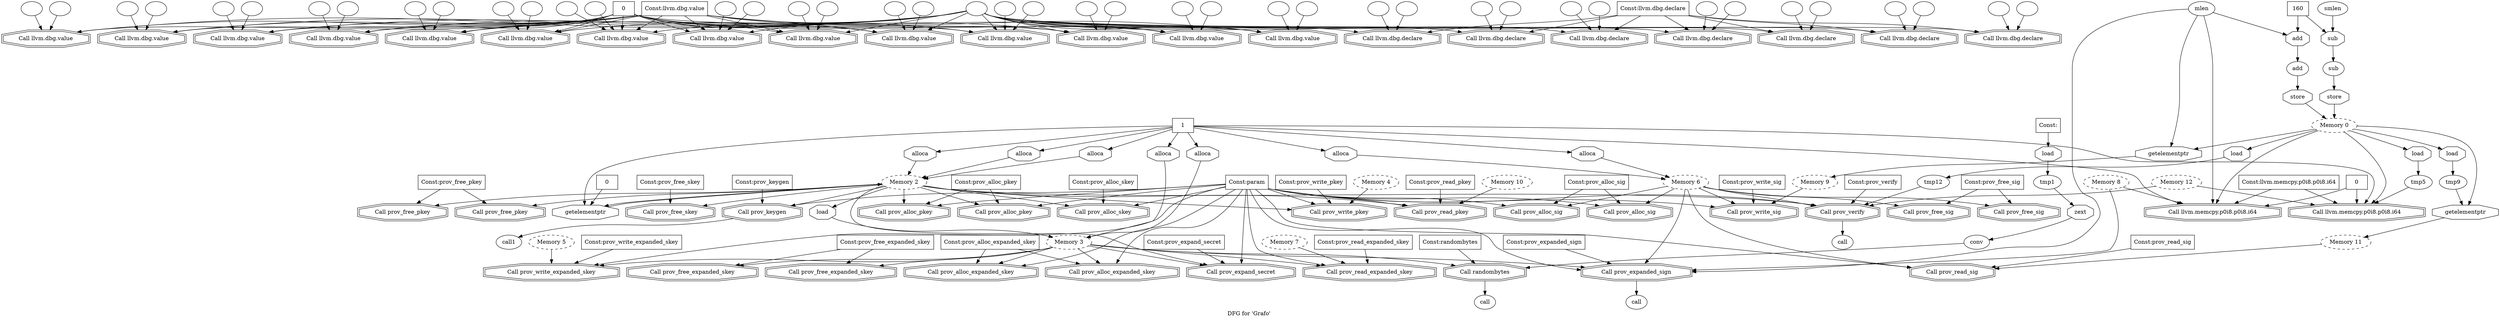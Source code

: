 digraph "DFG for 'Grafo'  "{
label="DFG for 'Grafo' ";
node_7[shape=ellipse,style=solid,label=""]
node_6[shape=doubleoctagon,style=solid,label="Call llvm.dbg.value"]
"node_7"->"node_6"
node_8[shape=box,style=solid,label="0"]
"node_8"->"node_6"
node_12[shape=doubleoctagon,style=solid,label="Call llvm.dbg.value"]
"node_8"->"node_12"
node_63[shape=doubleoctagon,style=solid,label="Call llvm.dbg.value"]
"node_8"->"node_63"
node_66[shape=doubleoctagon,style=solid,label="Call llvm.dbg.value"]
"node_8"->"node_66"
node_69[shape=doubleoctagon,style=solid,label="Call llvm.dbg.value"]
"node_8"->"node_69"
node_72[shape=doubleoctagon,style=solid,label="Call llvm.dbg.value"]
"node_8"->"node_72"
node_75[shape=doubleoctagon,style=solid,label="Call llvm.dbg.value"]
"node_8"->"node_75"
node_103[shape=doubleoctagon,style=solid,label="Call llvm.dbg.value"]
"node_8"->"node_103"
node_115[shape=doubleoctagon,style=solid,label="Call llvm.dbg.value"]
"node_8"->"node_115"
node_118[shape=doubleoctagon,style=solid,label="Call llvm.dbg.value"]
"node_8"->"node_118"
node_121[shape=doubleoctagon,style=solid,label="Call llvm.dbg.value"]
"node_8"->"node_121"
node_124[shape=doubleoctagon,style=solid,label="Call llvm.dbg.value"]
"node_8"->"node_124"
node_127[shape=doubleoctagon,style=solid,label="Call llvm.dbg.value"]
"node_8"->"node_127"
node_160[shape=doubleoctagon,style=solid,label="Call llvm.dbg.value"]
"node_8"->"node_160"
node_9[shape=ellipse,style=solid,label=""]
"node_9"->"node_6"
node_10[shape=ellipse,style=solid,label=""]
"node_10"->"node_6"
"node_10"->"node_12"
node_15[shape=doubleoctagon,style=solid,label="Call llvm.dbg.declare"]
"node_10"->"node_15"
node_19[shape=doubleoctagon,style=solid,label="Call llvm.dbg.declare"]
"node_10"->"node_19"
node_22[shape=doubleoctagon,style=solid,label="Call llvm.dbg.declare"]
"node_10"->"node_22"
"node_10"->"node_63"
"node_10"->"node_66"
"node_10"->"node_69"
"node_10"->"node_72"
"node_10"->"node_75"
node_88[shape=doubleoctagon,style=solid,label="Call llvm.dbg.declare"]
"node_10"->"node_88"
node_91[shape=doubleoctagon,style=solid,label="Call llvm.dbg.declare"]
"node_10"->"node_91"
"node_10"->"node_103"
"node_10"->"node_115"
"node_10"->"node_118"
"node_10"->"node_121"
"node_10"->"node_124"
"node_10"->"node_127"
node_138[shape=doubleoctagon,style=solid,label="Call llvm.dbg.declare"]
"node_10"->"node_138"
node_141[shape=doubleoctagon,style=solid,label="Call llvm.dbg.declare"]
"node_10"->"node_141"
"node_10"->"node_160"
node_0[shape=ellipse,style=dashed,label="Memory 2"]
node_25[shape=doubleoctagon,style=solid,label="Call prov_alloc_pkey"]
"node_0"->"node_25"
node_28[shape=doubleoctagon,style=solid,label="Call prov_alloc_skey"]
"node_0"->"node_28"
node_32[shape=octagon,style=solid,label="getelementptr"]
"node_0"->"node_32"
node_34[shape=octagon,style=solid,label="load"]
"node_0"->"node_34"
node_44[shape=doubleoctagon,style=solid,label="Call prov_keygen"]
"node_0"->"node_44"
node_46[shape=doubleoctagon,style=solid,label="Call prov_expand_secret"]
"node_0"->"node_46"
node_48[shape=doubleoctagon,style=solid,label="Call prov_write_pkey"]
"node_0"->"node_48"
node_54[shape=doubleoctagon,style=solid,label="Call prov_free_pkey"]
"node_0"->"node_54"
node_56[shape=doubleoctagon,style=solid,label="Call prov_free_skey"]
"node_0"->"node_56"
node_144[shape=doubleoctagon,style=solid,label="Call prov_alloc_pkey"]
"node_0"->"node_144"
node_146[shape=doubleoctagon,style=solid,label="Call prov_read_pkey"]
"node_0"->"node_146"
node_158[shape=doubleoctagon,style=solid,label="Call prov_verify"]
"node_0"->"node_158"
node_163[shape=doubleoctagon,style=solid,label="Call prov_free_pkey"]
"node_0"->"node_163"
node_1[shape=octagon,style=solid,label="alloca"]
"node_1"->"node_0"
node_2[shape=box,style=solid,label="1"]
"node_2"->"node_1"
node_3[shape=octagon,style=solid,label="alloca"]
"node_2"->"node_3"
node_5[shape=octagon,style=solid,label="alloca"]
"node_2"->"node_5"
"node_2"->"node_32"
node_60[shape=octagon,style=solid,label="alloca"]
"node_2"->"node_60"
node_62[shape=octagon,style=solid,label="alloca"]
"node_2"->"node_62"
node_84[shape=doubleoctagon,style=solid,label="Call llvm.memcpy.p0i8.p0i8.i64"]
"node_2"->"node_84"
node_113[shape=octagon,style=solid,label="alloca"]
"node_2"->"node_113"
node_114[shape=octagon,style=solid,label="alloca"]
"node_2"->"node_114"
node_136[shape=doubleoctagon,style=solid,label="Call llvm.memcpy.p0i8.p0i8.i64"]
"node_2"->"node_136"
"node_3"->"node_0"
node_4[shape=ellipse,style=dashed,label="Memory 3"]
node_30[shape=doubleoctagon,style=solid,label="Call prov_alloc_expanded_skey"]
"node_4"->"node_30"
node_41[shape=doubleoctagon,style=solid,label="Call randombytes"]
"node_4"->"node_41"
"node_4"->"node_46"
node_51[shape=doubleoctagon,style=solid,label="Call prov_write_expanded_skey"]
"node_4"->"node_51"
node_58[shape=doubleoctagon,style=solid,label="Call prov_free_expanded_skey"]
"node_4"->"node_58"
node_94[shape=doubleoctagon,style=solid,label="Call prov_alloc_expanded_skey"]
"node_4"->"node_94"
node_97[shape=doubleoctagon,style=solid,label="Call prov_read_expanded_skey"]
"node_4"->"node_97"
node_101[shape=doubleoctagon,style=solid,label="Call prov_expanded_sign"]
"node_4"->"node_101"
node_110[shape=doubleoctagon,style=solid,label="Call prov_free_expanded_skey"]
"node_4"->"node_110"
"node_5"->"node_4"
node_11[shape=box,style=solid,label="Const:llvm.dbg.value"]
"node_11"->"node_6"
"node_11"->"node_12"
"node_11"->"node_63"
"node_11"->"node_66"
"node_11"->"node_69"
"node_11"->"node_72"
"node_11"->"node_75"
"node_11"->"node_103"
"node_11"->"node_115"
"node_11"->"node_118"
"node_11"->"node_121"
"node_11"->"node_124"
"node_11"->"node_127"
"node_11"->"node_160"
node_13[shape=ellipse,style=solid,label=""]
"node_13"->"node_12"
node_14[shape=ellipse,style=solid,label=""]
"node_14"->"node_12"
node_16[shape=ellipse,style=solid,label=""]
"node_16"->"node_15"
node_17[shape=ellipse,style=solid,label=""]
"node_17"->"node_15"
node_18[shape=box,style=solid,label="Const:llvm.dbg.declare"]
"node_18"->"node_15"
"node_18"->"node_19"
"node_18"->"node_22"
"node_18"->"node_88"
"node_18"->"node_91"
"node_18"->"node_138"
"node_18"->"node_141"
node_20[shape=ellipse,style=solid,label=""]
"node_20"->"node_19"
node_21[shape=ellipse,style=solid,label=""]
"node_21"->"node_19"
node_23[shape=ellipse,style=solid,label=""]
"node_23"->"node_22"
node_24[shape=ellipse,style=solid,label=""]
"node_24"->"node_22"
node_26[shape=box,style=solid,label="Const:param"]
"node_26"->"node_25"
"node_26"->"node_28"
"node_26"->"node_30"
"node_26"->"node_44"
"node_26"->"node_46"
"node_26"->"node_48"
"node_26"->"node_51"
"node_26"->"node_94"
node_95[shape=doubleoctagon,style=solid,label="Call prov_alloc_sig"]
"node_26"->"node_95"
"node_26"->"node_97"
"node_26"->"node_101"
node_108[shape=doubleoctagon,style=solid,label="Call prov_write_sig"]
"node_26"->"node_108"
"node_26"->"node_144"
node_145[shape=doubleoctagon,style=solid,label="Call prov_alloc_sig"]
"node_26"->"node_145"
"node_26"->"node_146"
node_153[shape=doubleoctagon,style=solid,label="Call prov_read_sig"]
"node_26"->"node_153"
"node_26"->"node_158"
node_27[shape=box,style=solid,label="Const:prov_alloc_pkey"]
"node_27"->"node_25"
"node_27"->"node_144"
node_29[shape=box,style=solid,label="Const:prov_alloc_skey"]
"node_29"->"node_28"
node_31[shape=box,style=solid,label="Const:prov_alloc_expanded_skey"]
"node_31"->"node_30"
"node_31"->"node_94"
"node_32"->"node_0"
node_33[shape=box,style=solid,label="0"]
"node_33"->"node_32"
"node_34"->"node_4"
node_35[shape=ellipse,style=solid,label="tmp1"]
node_39[shape=octagon,style=solid,label="zext"]
"node_35"->"node_39"
node_36[shape=octagon,style=solid,label="load"]
"node_36"->"node_35"
node_37[shape=box,style=solid,label="Const:"]
"node_37"->"node_36"
node_38[shape=ellipse,style=solid,label="conv"]
"node_38"->"node_41"
"node_39"->"node_38"
node_40[shape=ellipse,style=solid,label="call"]
"node_41"->"node_40"
node_42[shape=box,style=solid,label="Const:randombytes"]
"node_42"->"node_41"
node_43[shape=ellipse,style=solid,label="call1"]
"node_44"->"node_43"
node_45[shape=box,style=solid,label="Const:prov_keygen"]
"node_45"->"node_44"
node_47[shape=box,style=solid,label="Const:prov_expand_secret"]
"node_47"->"node_46"
node_49[shape=ellipse,style=dashed,label="Memory 4"]
"node_49"->"node_48"
node_50[shape=box,style=solid,label="Const:prov_write_pkey"]
"node_50"->"node_48"
node_52[shape=ellipse,style=dashed,label="Memory 5"]
"node_52"->"node_51"
node_53[shape=box,style=solid,label="Const:prov_write_expanded_skey"]
"node_53"->"node_51"
node_55[shape=box,style=solid,label="Const:prov_free_pkey"]
"node_55"->"node_54"
"node_55"->"node_163"
node_57[shape=box,style=solid,label="Const:prov_free_skey"]
"node_57"->"node_56"
node_59[shape=box,style=solid,label="Const:prov_free_expanded_skey"]
"node_59"->"node_58"
"node_59"->"node_110"
"node_60"->"node_4"
node_61[shape=ellipse,style=dashed,label="Memory 6"]
"node_61"->"node_95"
"node_61"->"node_101"
"node_61"->"node_108"
node_111[shape=doubleoctagon,style=solid,label="Call prov_free_sig"]
"node_61"->"node_111"
"node_61"->"node_145"
"node_61"->"node_153"
"node_61"->"node_158"
node_164[shape=doubleoctagon,style=solid,label="Call prov_free_sig"]
"node_61"->"node_164"
"node_62"->"node_61"
node_64[shape=ellipse,style=solid,label=""]
"node_64"->"node_63"
node_65[shape=ellipse,style=solid,label=""]
"node_65"->"node_63"
node_67[shape=ellipse,style=solid,label=""]
"node_67"->"node_66"
node_68[shape=ellipse,style=solid,label=""]
"node_68"->"node_66"
node_70[shape=ellipse,style=solid,label=""]
"node_70"->"node_69"
node_71[shape=ellipse,style=solid,label=""]
"node_71"->"node_69"
node_73[shape=ellipse,style=solid,label=""]
"node_73"->"node_72"
node_74[shape=ellipse,style=solid,label=""]
"node_74"->"node_72"
node_76[shape=ellipse,style=solid,label=""]
"node_76"->"node_75"
node_77[shape=ellipse,style=solid,label=""]
"node_77"->"node_75"
node_78[shape=ellipse,style=solid,label="add"]
node_83[shape=octagon,style=solid,label="store"]
"node_78"->"node_83"
node_79[shape=octagon,style=solid,label="add"]
"node_79"->"node_78"
node_80[shape=ellipse,style=solid,label="mlen"]
"node_80"->"node_79"
"node_80"->"node_84"
"node_80"->"node_101"
node_107[shape=octagon,style=solid,label="getelementptr"]
"node_80"->"node_107"
node_81[shape=box,style=solid,label="160"]
"node_81"->"node_79"
node_131[shape=octagon,style=solid,label="sub"]
"node_81"->"node_131"
node_82[shape=ellipse,style=dashed,label="Memory 0"]
"node_82"->"node_84"
"node_82"->"node_107"
node_135[shape=octagon,style=solid,label="load"]
"node_82"->"node_135"
"node_82"->"node_136"
node_150[shape=octagon,style=solid,label="load"]
"node_82"->"node_150"
node_152[shape=octagon,style=solid,label="getelementptr"]
"node_82"->"node_152"
node_156[shape=octagon,style=solid,label="load"]
"node_82"->"node_156"
"node_83"->"node_82"
node_85[shape=ellipse,style=dashed,label="Memory 8"]
"node_85"->"node_84"
"node_85"->"node_101"
node_86[shape=box,style=solid,label="0"]
"node_86"->"node_84"
"node_86"->"node_136"
node_87[shape=box,style=solid,label="Const:llvm.memcpy.p0i8.p0i8.i64"]
"node_87"->"node_84"
"node_87"->"node_136"
node_89[shape=ellipse,style=solid,label=""]
"node_89"->"node_88"
node_90[shape=ellipse,style=solid,label=""]
"node_90"->"node_88"
node_92[shape=ellipse,style=solid,label=""]
"node_92"->"node_91"
node_93[shape=ellipse,style=solid,label=""]
"node_93"->"node_91"
node_96[shape=box,style=solid,label="Const:prov_alloc_sig"]
"node_96"->"node_95"
"node_96"->"node_145"
node_98[shape=ellipse,style=dashed,label="Memory 7"]
"node_98"->"node_97"
node_99[shape=box,style=solid,label="Const:prov_read_expanded_skey"]
"node_99"->"node_97"
node_100[shape=ellipse,style=solid,label="call"]
"node_101"->"node_100"
node_102[shape=box,style=solid,label="Const:prov_expanded_sign"]
"node_102"->"node_101"
node_104[shape=ellipse,style=solid,label=""]
"node_104"->"node_103"
node_105[shape=ellipse,style=solid,label=""]
"node_105"->"node_103"
node_106[shape=ellipse,style=dashed,label="Memory 9"]
"node_106"->"node_108"
"node_107"->"node_106"
node_109[shape=box,style=solid,label="Const:prov_write_sig"]
"node_109"->"node_108"
node_112[shape=box,style=solid,label="Const:prov_free_sig"]
"node_112"->"node_111"
"node_112"->"node_164"
"node_113"->"node_0"
"node_114"->"node_61"
node_116[shape=ellipse,style=solid,label=""]
"node_116"->"node_115"
node_117[shape=ellipse,style=solid,label=""]
"node_117"->"node_115"
node_119[shape=ellipse,style=solid,label=""]
"node_119"->"node_118"
node_120[shape=ellipse,style=solid,label=""]
"node_120"->"node_118"
node_122[shape=ellipse,style=solid,label=""]
"node_122"->"node_121"
node_123[shape=ellipse,style=solid,label=""]
"node_123"->"node_121"
node_125[shape=ellipse,style=solid,label=""]
"node_125"->"node_124"
node_126[shape=ellipse,style=solid,label=""]
"node_126"->"node_124"
node_128[shape=ellipse,style=solid,label=""]
"node_128"->"node_127"
node_129[shape=ellipse,style=solid,label=""]
"node_129"->"node_127"
node_130[shape=ellipse,style=solid,label="sub"]
node_133[shape=octagon,style=solid,label="store"]
"node_130"->"node_133"
"node_131"->"node_130"
node_132[shape=ellipse,style=solid,label="smlen"]
"node_132"->"node_131"
"node_133"->"node_82"
node_134[shape=ellipse,style=solid,label="tmp5"]
"node_134"->"node_136"
"node_135"->"node_134"
node_137[shape=ellipse,style=dashed,label="Memory 12"]
"node_137"->"node_136"
"node_137"->"node_158"
node_139[shape=ellipse,style=solid,label=""]
"node_139"->"node_138"
node_140[shape=ellipse,style=solid,label=""]
"node_140"->"node_138"
node_142[shape=ellipse,style=solid,label=""]
"node_142"->"node_141"
node_143[shape=ellipse,style=solid,label=""]
"node_143"->"node_141"
node_147[shape=ellipse,style=dashed,label="Memory 10"]
"node_147"->"node_146"
node_148[shape=box,style=solid,label="Const:prov_read_pkey"]
"node_148"->"node_146"
node_149[shape=ellipse,style=solid,label="tmp9"]
"node_149"->"node_152"
"node_150"->"node_149"
node_151[shape=ellipse,style=dashed,label="Memory 11"]
"node_151"->"node_153"
"node_152"->"node_151"
node_154[shape=box,style=solid,label="Const:prov_read_sig"]
"node_154"->"node_153"
node_155[shape=ellipse,style=solid,label="tmp12"]
"node_155"->"node_158"
"node_156"->"node_155"
node_157[shape=ellipse,style=solid,label="call"]
"node_158"->"node_157"
node_159[shape=box,style=solid,label="Const:prov_verify"]
"node_159"->"node_158"
node_161[shape=ellipse,style=solid,label=""]
"node_161"->"node_160"
node_162[shape=ellipse,style=solid,label=""]
"node_162"->"node_160"
}

